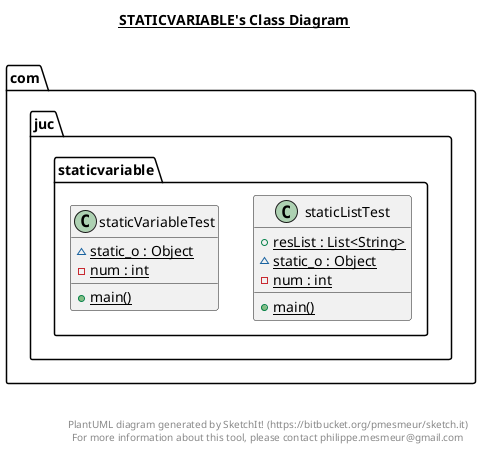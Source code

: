 @startuml

title __STATICVARIABLE's Class Diagram__\n

  namespace com.juc.staticvariable {
    class com.juc.staticvariable.staticListTest {
        {static} + resList : List<String>
        {static} ~ static_o : Object
        {static} - num : int
        {static} + main()
    }
  }
  

  namespace com.juc.staticvariable {
    class com.juc.staticvariable.staticVariableTest {
        {static} ~ static_o : Object
        {static} - num : int
        {static} + main()
    }
  }
  



right footer


PlantUML diagram generated by SketchIt! (https://bitbucket.org/pmesmeur/sketch.it)
For more information about this tool, please contact philippe.mesmeur@gmail.com
endfooter

@enduml
